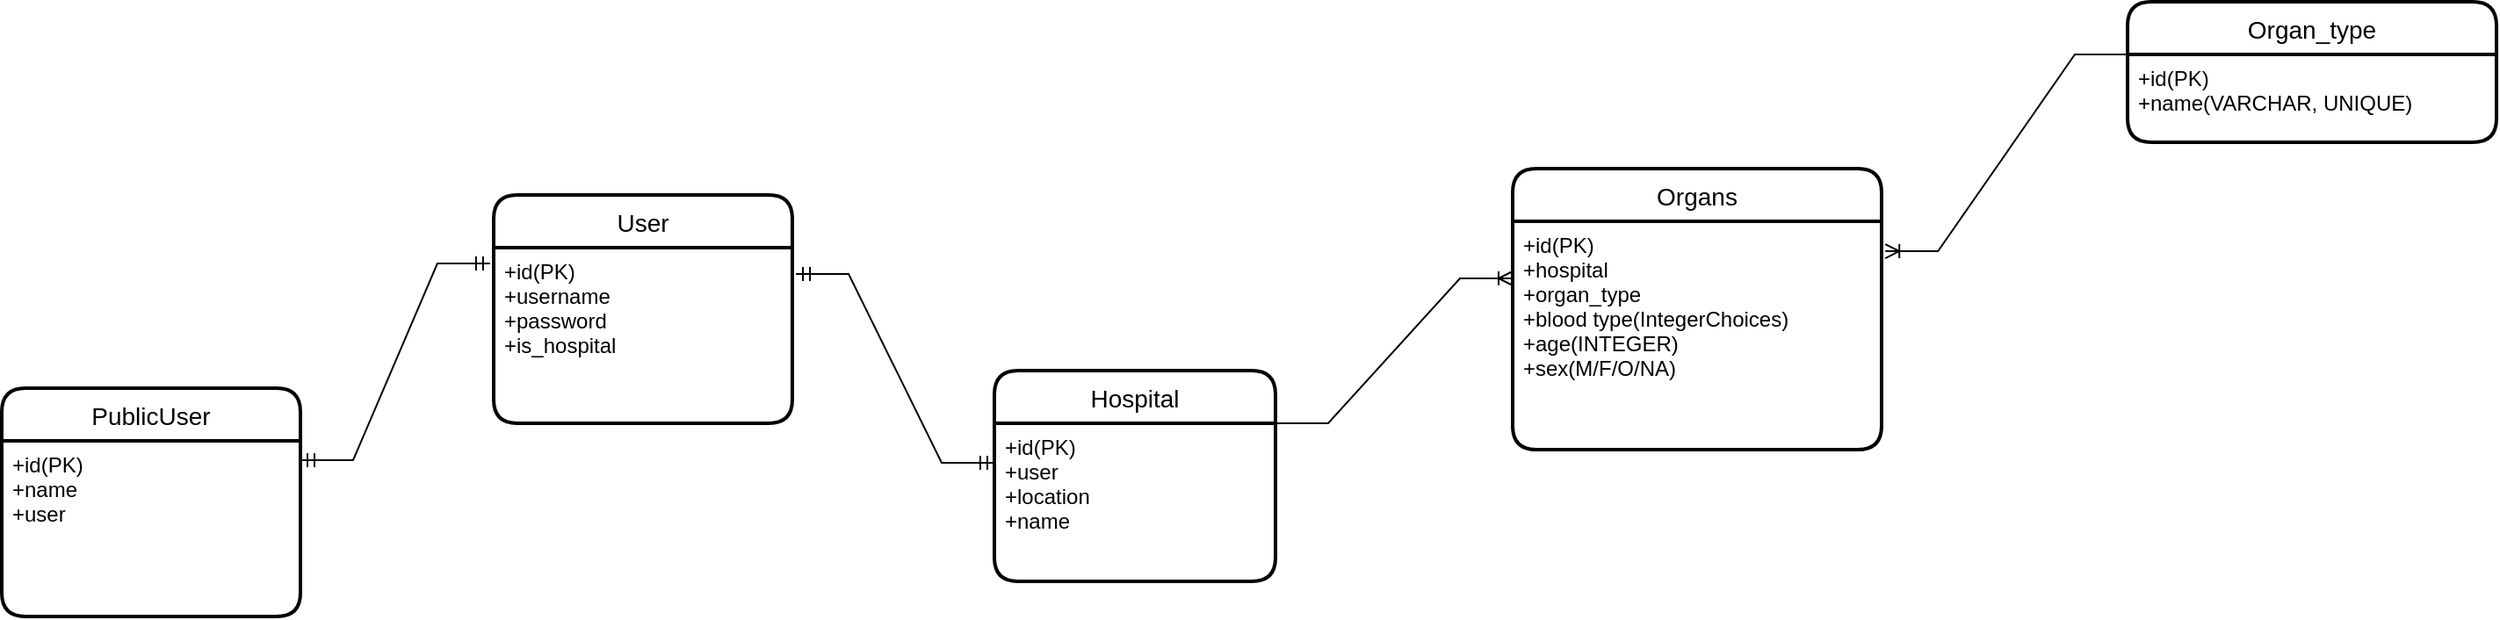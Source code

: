 <mxfile version="20.3.2" type="github">
  <diagram id="R2lEEEUBdFMjLlhIrx00" name="Page-1">
    <mxGraphModel dx="1422" dy="785" grid="1" gridSize="10" guides="1" tooltips="1" connect="1" arrows="1" fold="1" page="1" pageScale="1" pageWidth="850" pageHeight="1100" math="0" shadow="0" extFonts="Permanent Marker^https://fonts.googleapis.com/css?family=Permanent+Marker">
      <root>
        <mxCell id="0" />
        <mxCell id="1" parent="0" />
        <mxCell id="7YeThWa-sZOw9OX6Wuop-1" value="Hospital" style="swimlane;childLayout=stackLayout;horizontal=1;startSize=30;horizontalStack=0;rounded=1;fontSize=14;fontStyle=0;strokeWidth=2;resizeParent=0;resizeLast=1;shadow=0;dashed=0;align=center;" parent="1" vertex="1">
          <mxGeometry x="725" y="430" width="160" height="120" as="geometry" />
        </mxCell>
        <mxCell id="7YeThWa-sZOw9OX6Wuop-2" value="+id(PK)&#xa;+user&#xa;+location&#xa;+name" style="align=left;strokeColor=none;fillColor=none;spacingLeft=4;fontSize=12;verticalAlign=top;resizable=0;rotatable=0;part=1;" parent="7YeThWa-sZOw9OX6Wuop-1" vertex="1">
          <mxGeometry y="30" width="160" height="90" as="geometry" />
        </mxCell>
        <mxCell id="7YeThWa-sZOw9OX6Wuop-3" value="User" style="swimlane;childLayout=stackLayout;horizontal=1;startSize=30;horizontalStack=0;rounded=1;fontSize=14;fontStyle=0;strokeWidth=2;resizeParent=0;resizeLast=1;shadow=0;dashed=0;align=center;" parent="1" vertex="1">
          <mxGeometry x="440" y="330" width="170" height="130" as="geometry" />
        </mxCell>
        <mxCell id="7YeThWa-sZOw9OX6Wuop-4" value="+id(PK)&#xa;+username&#xa;+password&#xa;+is_hospital" style="align=left;strokeColor=none;fillColor=none;spacingLeft=4;fontSize=12;verticalAlign=top;resizable=0;rotatable=0;part=1;" parent="7YeThWa-sZOw9OX6Wuop-3" vertex="1">
          <mxGeometry y="30" width="170" height="100" as="geometry" />
        </mxCell>
        <mxCell id="1i_-A6A-xfUTu0vtymi_-1" value="" style="edgeStyle=entityRelationEdgeStyle;fontSize=12;html=1;endArrow=ERmandOne;startArrow=ERmandOne;rounded=0;entryX=0;entryY=0.25;entryDx=0;entryDy=0;exitX=1.012;exitY=0.15;exitDx=0;exitDy=0;exitPerimeter=0;" parent="1" source="7YeThWa-sZOw9OX6Wuop-4" target="7YeThWa-sZOw9OX6Wuop-2" edge="1">
          <mxGeometry width="100" height="100" relative="1" as="geometry">
            <mxPoint x="670" y="420" as="sourcePoint" />
            <mxPoint x="770" y="320" as="targetPoint" />
          </mxGeometry>
        </mxCell>
        <mxCell id="1i_-A6A-xfUTu0vtymi_-5" value="PublicUser" style="swimlane;childLayout=stackLayout;horizontal=1;startSize=30;horizontalStack=0;rounded=1;fontSize=14;fontStyle=0;strokeWidth=2;resizeParent=0;resizeLast=1;shadow=0;dashed=0;align=center;" parent="1" vertex="1">
          <mxGeometry x="160" y="440" width="170" height="130" as="geometry" />
        </mxCell>
        <mxCell id="1i_-A6A-xfUTu0vtymi_-6" value="+id(PK)&#xa;+name&#xa;+user" style="align=left;strokeColor=none;fillColor=none;spacingLeft=4;fontSize=12;verticalAlign=top;resizable=0;rotatable=0;part=1;" parent="1i_-A6A-xfUTu0vtymi_-5" vertex="1">
          <mxGeometry y="30" width="170" height="100" as="geometry" />
        </mxCell>
        <mxCell id="6hclj2Hh2TI1DLy2gI90-7" value="Organs" style="swimlane;childLayout=stackLayout;horizontal=1;startSize=30;horizontalStack=0;rounded=1;fontSize=14;fontStyle=0;strokeWidth=2;resizeParent=0;resizeLast=1;shadow=0;dashed=0;align=center;" parent="1" vertex="1">
          <mxGeometry x="1020" y="315" width="210" height="160" as="geometry" />
        </mxCell>
        <mxCell id="6hclj2Hh2TI1DLy2gI90-8" value="+id(PK)&#xa;+hospital&#xa;+organ_type&#xa;+blood type(IntegerChoices)&#xa;+age(INTEGER)&#xa;+sex(M/F/O/NA)" style="align=left;strokeColor=none;fillColor=none;spacingLeft=4;fontSize=12;verticalAlign=top;resizable=0;rotatable=0;part=1;" parent="6hclj2Hh2TI1DLy2gI90-7" vertex="1">
          <mxGeometry y="30" width="210" height="130" as="geometry" />
        </mxCell>
        <mxCell id="AU3AASnlE_AOarlMaV7j-1" value="" style="edgeStyle=entityRelationEdgeStyle;fontSize=12;html=1;endArrow=ERoneToMany;rounded=0;exitX=1;exitY=0;exitDx=0;exitDy=0;entryX=0;entryY=0.25;entryDx=0;entryDy=0;" edge="1" parent="1" source="7YeThWa-sZOw9OX6Wuop-2" target="6hclj2Hh2TI1DLy2gI90-8">
          <mxGeometry width="100" height="100" relative="1" as="geometry">
            <mxPoint x="910" y="445" as="sourcePoint" />
            <mxPoint x="1010" y="345" as="targetPoint" />
          </mxGeometry>
        </mxCell>
        <mxCell id="AU3AASnlE_AOarlMaV7j-6" value="Organ_type" style="swimlane;childLayout=stackLayout;horizontal=1;startSize=30;horizontalStack=0;rounded=1;fontSize=14;fontStyle=0;strokeWidth=2;resizeParent=0;resizeLast=1;shadow=0;dashed=0;align=center;" vertex="1" parent="1">
          <mxGeometry x="1370" y="220" width="210" height="80" as="geometry" />
        </mxCell>
        <mxCell id="AU3AASnlE_AOarlMaV7j-7" value="+id(PK)&#xa;+name(VARCHAR, UNIQUE)" style="align=left;strokeColor=none;fillColor=none;spacingLeft=4;fontSize=12;verticalAlign=top;resizable=0;rotatable=0;part=1;" vertex="1" parent="AU3AASnlE_AOarlMaV7j-6">
          <mxGeometry y="30" width="210" height="50" as="geometry" />
        </mxCell>
        <mxCell id="AU3AASnlE_AOarlMaV7j-8" value="" style="edgeStyle=entityRelationEdgeStyle;fontSize=12;html=1;endArrow=ERoneToMany;rounded=0;exitX=0;exitY=0;exitDx=0;exitDy=0;entryX=1.01;entryY=0.131;entryDx=0;entryDy=0;entryPerimeter=0;" edge="1" parent="1" source="AU3AASnlE_AOarlMaV7j-7" target="6hclj2Hh2TI1DLy2gI90-8">
          <mxGeometry width="100" height="100" relative="1" as="geometry">
            <mxPoint x="1175" y="235" as="sourcePoint" />
            <mxPoint x="1275" y="135" as="targetPoint" />
          </mxGeometry>
        </mxCell>
        <mxCell id="AU3AASnlE_AOarlMaV7j-10" value="" style="edgeStyle=entityRelationEdgeStyle;fontSize=12;html=1;endArrow=ERmandOne;startArrow=ERmandOne;rounded=0;exitX=1;exitY=0.11;exitDx=0;exitDy=0;exitPerimeter=0;entryX=-0.012;entryY=0.09;entryDx=0;entryDy=0;entryPerimeter=0;" edge="1" parent="1" source="1i_-A6A-xfUTu0vtymi_-6" target="7YeThWa-sZOw9OX6Wuop-4">
          <mxGeometry width="100" height="100" relative="1" as="geometry">
            <mxPoint x="350" y="440" as="sourcePoint" />
            <mxPoint x="450" y="340" as="targetPoint" />
          </mxGeometry>
        </mxCell>
      </root>
    </mxGraphModel>
  </diagram>
</mxfile>
